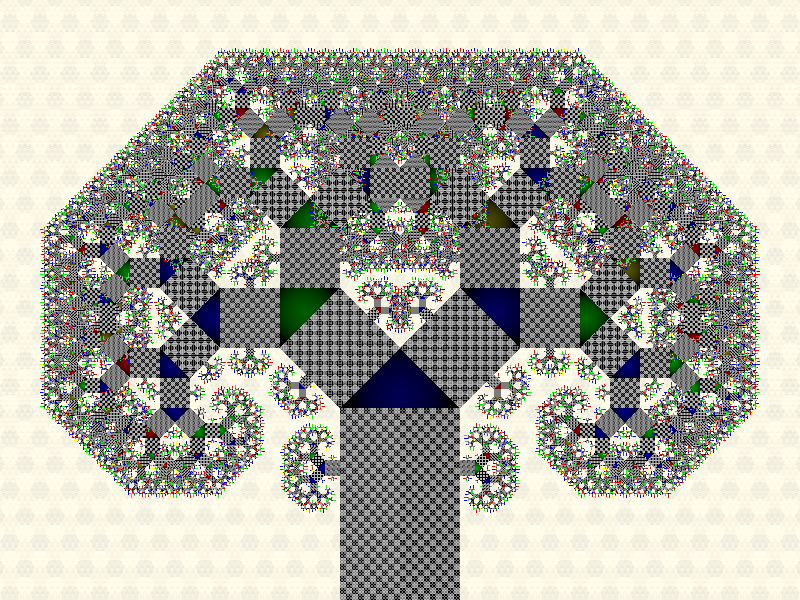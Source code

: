 /////////////////////////////////////////////
//
//     ~~ [ Tree of Squares ] ~~
//        version 4 out of 4
//
//  by Michael Scharrer
//  https://mscharrer.net
//
/////////////////////////////////////////////

#version 3.7;

#declare sq = sqrt(2);
#declare cs = seed(42);

global_settings {
	assumed_gamma 1
}

camera {
	right x*image_width/image_height
	location <0,0,-5>
	look_at <0, 0, 0>
}
//a recursive hexagon pattern fractal
#macro hexagon_fractal_pigment(lo, hi, decr, level)
	pigment {
		hexagon
		#if(level > 0)
			#local delta = hi - lo;
			hexagon_fractal_pigment(lo + 0.30*delta, lo + 1.00*delta, decr, level - 1)
			hexagon_fractal_pigment(lo + 0.20*delta, lo + 0.70*delta, decr, level - 1)
			hexagon_fractal_pigment(lo + 0.00*delta, lo + 0.60*delta, decr, level - 1)
		#else
			rgb hi
			rgb (hi + lo)/2
			rgb lo
		#end
		scale 1/decr
	}
#end
#declare background_pigment = hexagon_fractal_pigment(<0.8, 0.8, 0.7>, <1.2, 1.1, 0.9>, 5, 5)

//a recursive checker pattern fractal
#macro checker_fractal_pigment(lo, hi, decr, level)
	pigment {
		checker
		#if(level > 0)
			#local delta = hi - lo;
			checker_fractal_pigment(lo + 0.40*delta, lo + 1.00*delta, decr, level - 1)
			checker_fractal_pigment(lo + 0.00*delta, lo + 0.40*delta, decr, level - 1)
		#else
			rgb hi
			rgb lo
		#end
		scale 1/decr
	}
#end
#declare plate_pigment = checker_fractal_pigment(0.0, 0.5, 4, 5)

//the basic building block of the fractal
#macro plate(level, extralen)
	union {
		box {
			<-1,-1,-0.00001*level>
			<1,1+extralen,0.00001*level>
			pigment {
				#local checker_scale = 1/max(pow(2, floor(level / 2 - 6))+0.5,1.5/4);
				plate_pigment
				translate <0.5,0.5,0>
				scale checker_scale
			}
			finish {
				ambient 1
			}
		}
		triangle {
			#local lenextra = 0;
			#if(level=0)
				#local lenextra = 6;
			#end
			<1,1+extralen,0.001*level>
			<-1,1+extralen,0.001*level>
			<0,2+extralen+lenextra,0.001*level>
			
			pigment {
				spherical
				color_map {
					#local rcolor = <1,1,0>;
					#if(rand(cs) > 0.25)
						#local rcolor = <2,0,0>;
					#end
					#if(rand(cs) > 0.50)
						#local rcolor = <0,2,0>;
					#end
					#if(rand(cs) > 0.75)
						#local rcolor = <0,0,2>;
					#end
					#if(level<=4)
						[0 rgbt <rcolor.x, rcolor.y, rcolor.z,0.99>]
						[1 rgbt <rcolor.x, rcolor.y, rcolor.z,1 - 1/(level+1)>]
					#else
						[0 rgbt <0,0,0,1.0>]
						[1 rgbt <rcolor.x/pow(1.25,level), rcolor.y/pow(1.25,level), rcolor.z/pow(1.25,level), 0.4>]
					#end
				}
				scale 0.8
				translate 1.2*y
				scale (1+lenextra/2.5)*y+x+z
			}
			finish {
				ambient 1
			}
		}
		no_shadow
	}
#end

#macro pythagoras_tree(pos, siz, rot, level)
	object {
		plate(level, 0)
		rotate rot*z
		scale siz
		translate pos
	}
	#if(level > 0)
		//standard pythagoras tree branches
		pythagoras_tree(pos + siz*vrotate(<1,2,0>,rot*z), siz/sq, rot - 45, level - 1)
		pythagoras_tree(pos + siz*vrotate(<-1,2,0>,rot*z), siz/sq, rot + 45, level - 1)
		
		//added branches
		#if(level > 5)
			#local nlevel = max(level - 6, 0);
			#local nscale = siz/pow(sq, level - nlevel);
		
			pythagoras_tree(pos + (siz + nscale)*vrotate(<1,0,0>,rot*z), nscale, rot - 90, nlevel)
			pythagoras_tree(pos + (siz + nscale)*vrotate(<-1,0,0>,rot*z), nscale, rot + 90, nlevel)
		#end
	#end
#end

//tree
pythagoras_tree(<0,-1.4,0>,0.5,0,14)

//base
object {
	plate(14,10)
	scale -0.5
	translate -1.4*y
}

//background
plane {
	z
	1
	pigment {
		background_pigment
		rotate 90*x
		scale 0.5
	}
	finish {
		ambient 1
	}
	no_shadow
	hollow
}
